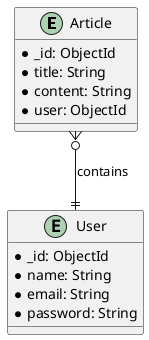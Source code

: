 @startuml
entity Article {
  * _id: ObjectId
  * title: String
  * content: String
  * user: ObjectId
}

entity User {
  * _id: ObjectId
  * name: String
  * email: String
  * password: String
}

Article }o--|| User : contains
@enduml
